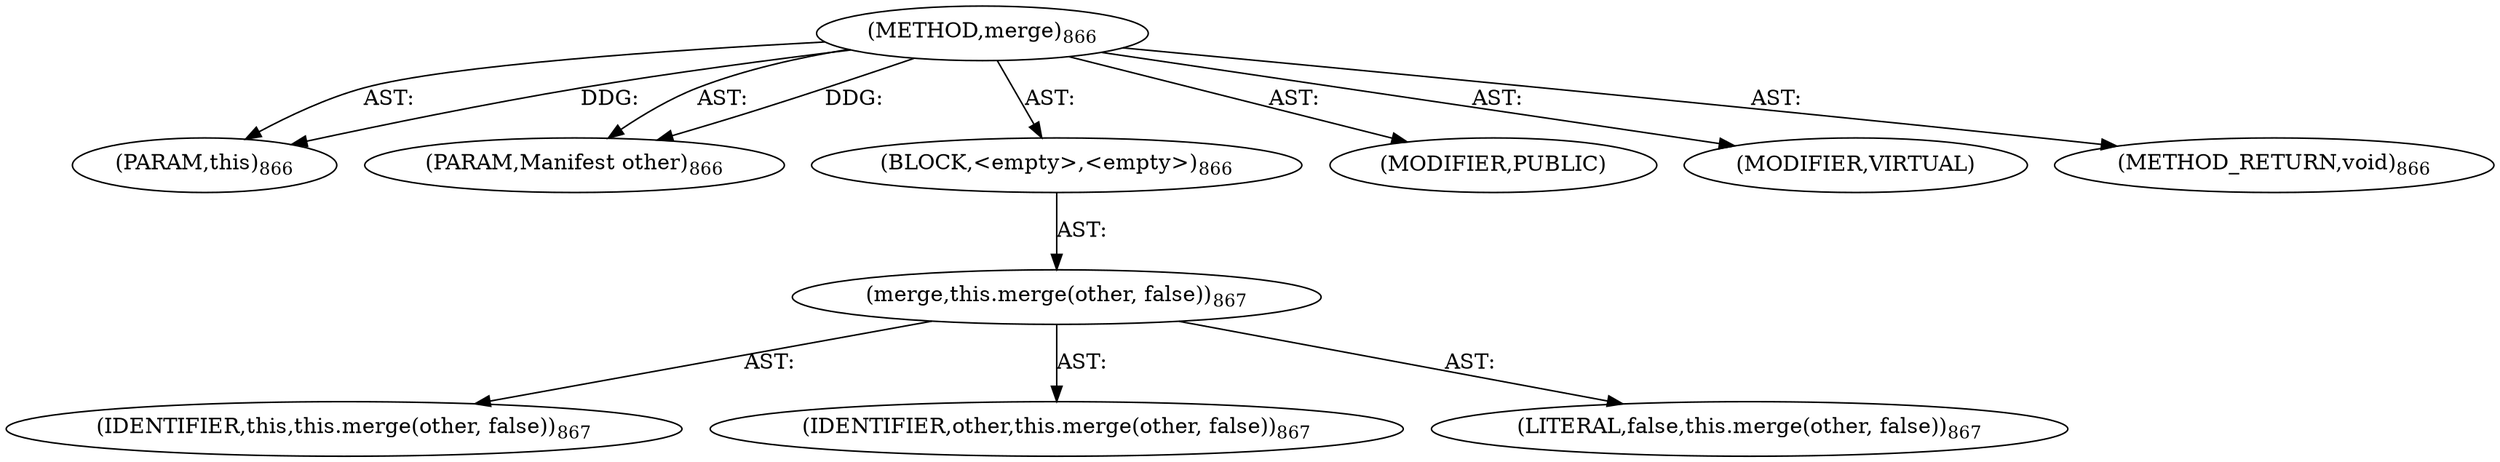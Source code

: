 digraph "merge" {  
"111669149734" [label = <(METHOD,merge)<SUB>866</SUB>> ]
"115964117010" [label = <(PARAM,this)<SUB>866</SUB>> ]
"115964117060" [label = <(PARAM,Manifest other)<SUB>866</SUB>> ]
"25769803900" [label = <(BLOCK,&lt;empty&gt;,&lt;empty&gt;)<SUB>866</SUB>> ]
"30064771682" [label = <(merge,this.merge(other, false))<SUB>867</SUB>> ]
"68719476764" [label = <(IDENTIFIER,this,this.merge(other, false))<SUB>867</SUB>> ]
"68719477183" [label = <(IDENTIFIER,other,this.merge(other, false))<SUB>867</SUB>> ]
"90194313339" [label = <(LITERAL,false,this.merge(other, false))<SUB>867</SUB>> ]
"133143986283" [label = <(MODIFIER,PUBLIC)> ]
"133143986284" [label = <(MODIFIER,VIRTUAL)> ]
"128849018918" [label = <(METHOD_RETURN,void)<SUB>866</SUB>> ]
  "111669149734" -> "115964117010"  [ label = "AST: "] 
  "111669149734" -> "115964117060"  [ label = "AST: "] 
  "111669149734" -> "25769803900"  [ label = "AST: "] 
  "111669149734" -> "133143986283"  [ label = "AST: "] 
  "111669149734" -> "133143986284"  [ label = "AST: "] 
  "111669149734" -> "128849018918"  [ label = "AST: "] 
  "25769803900" -> "30064771682"  [ label = "AST: "] 
  "30064771682" -> "68719476764"  [ label = "AST: "] 
  "30064771682" -> "68719477183"  [ label = "AST: "] 
  "30064771682" -> "90194313339"  [ label = "AST: "] 
  "111669149734" -> "115964117010"  [ label = "DDG: "] 
  "111669149734" -> "115964117060"  [ label = "DDG: "] 
}
